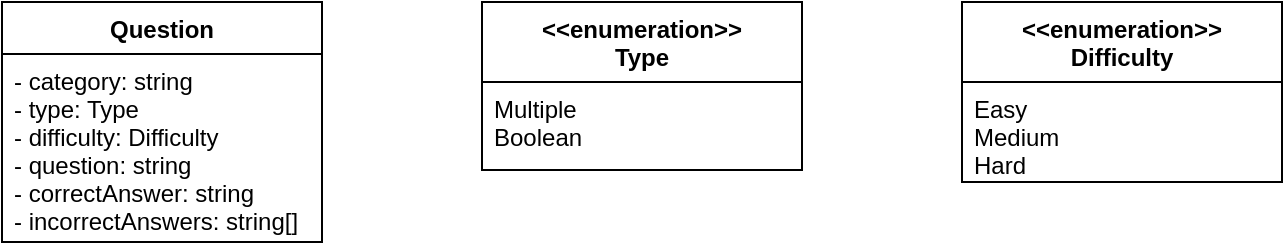 <mxfile version="13.4.4" type="device"><diagram id="PrLXQUAwJT8gAIiBQI_h" name="Page-1"><mxGraphModel dx="748" dy="567" grid="1" gridSize="10" guides="1" tooltips="1" connect="1" arrows="1" fold="1" page="1" pageScale="1" pageWidth="827" pageHeight="1169" math="0" shadow="0"><root><mxCell id="0"/><mxCell id="1" parent="0"/><mxCell id="X6DDtnBsPgtSCSppDkym-1" value="Question" style="swimlane;fontStyle=1;align=center;verticalAlign=top;childLayout=stackLayout;horizontal=1;startSize=26;horizontalStack=0;resizeParent=1;resizeParentMax=0;resizeLast=0;collapsible=1;marginBottom=0;" vertex="1" parent="1"><mxGeometry x="80" y="80" width="160" height="120" as="geometry"/></mxCell><mxCell id="X6DDtnBsPgtSCSppDkym-2" value="- category: string&#10;- type: Type&#10;- difficulty: Difficulty&#10;- question: string&#10;- correctAnswer: string&#10;- incorrectAnswers: string[]" style="text;strokeColor=none;fillColor=none;align=left;verticalAlign=top;spacingLeft=4;spacingRight=4;overflow=hidden;rotatable=0;points=[[0,0.5],[1,0.5]];portConstraint=eastwest;" vertex="1" parent="X6DDtnBsPgtSCSppDkym-1"><mxGeometry y="26" width="160" height="94" as="geometry"/></mxCell><mxCell id="X6DDtnBsPgtSCSppDkym-9" value="&lt;&lt;enumeration&gt;&gt;&#10;Type" style="swimlane;fontStyle=1;align=center;verticalAlign=top;childLayout=stackLayout;horizontal=1;startSize=40;horizontalStack=0;resizeParent=1;resizeParentMax=0;resizeLast=0;collapsible=1;marginBottom=0;" vertex="1" parent="1"><mxGeometry x="320" y="80" width="160" height="84" as="geometry"/></mxCell><mxCell id="X6DDtnBsPgtSCSppDkym-10" value="Multiple&#10;Boolean" style="text;strokeColor=none;fillColor=none;align=left;verticalAlign=top;spacingLeft=4;spacingRight=4;overflow=hidden;rotatable=0;points=[[0,0.5],[1,0.5]];portConstraint=eastwest;" vertex="1" parent="X6DDtnBsPgtSCSppDkym-9"><mxGeometry y="40" width="160" height="44" as="geometry"/></mxCell><mxCell id="X6DDtnBsPgtSCSppDkym-13" value="&lt;&lt;enumeration&gt;&gt;&#10;Difficulty" style="swimlane;fontStyle=1;align=center;verticalAlign=top;childLayout=stackLayout;horizontal=1;startSize=40;horizontalStack=0;resizeParent=1;resizeParentMax=0;resizeLast=0;collapsible=1;marginBottom=0;" vertex="1" parent="1"><mxGeometry x="560" y="80" width="160" height="90" as="geometry"/></mxCell><mxCell id="X6DDtnBsPgtSCSppDkym-14" value="Easy&#10;Medium&#10;Hard" style="text;strokeColor=none;fillColor=none;align=left;verticalAlign=top;spacingLeft=4;spacingRight=4;overflow=hidden;rotatable=0;points=[[0,0.5],[1,0.5]];portConstraint=eastwest;" vertex="1" parent="X6DDtnBsPgtSCSppDkym-13"><mxGeometry y="40" width="160" height="50" as="geometry"/></mxCell></root></mxGraphModel></diagram></mxfile>